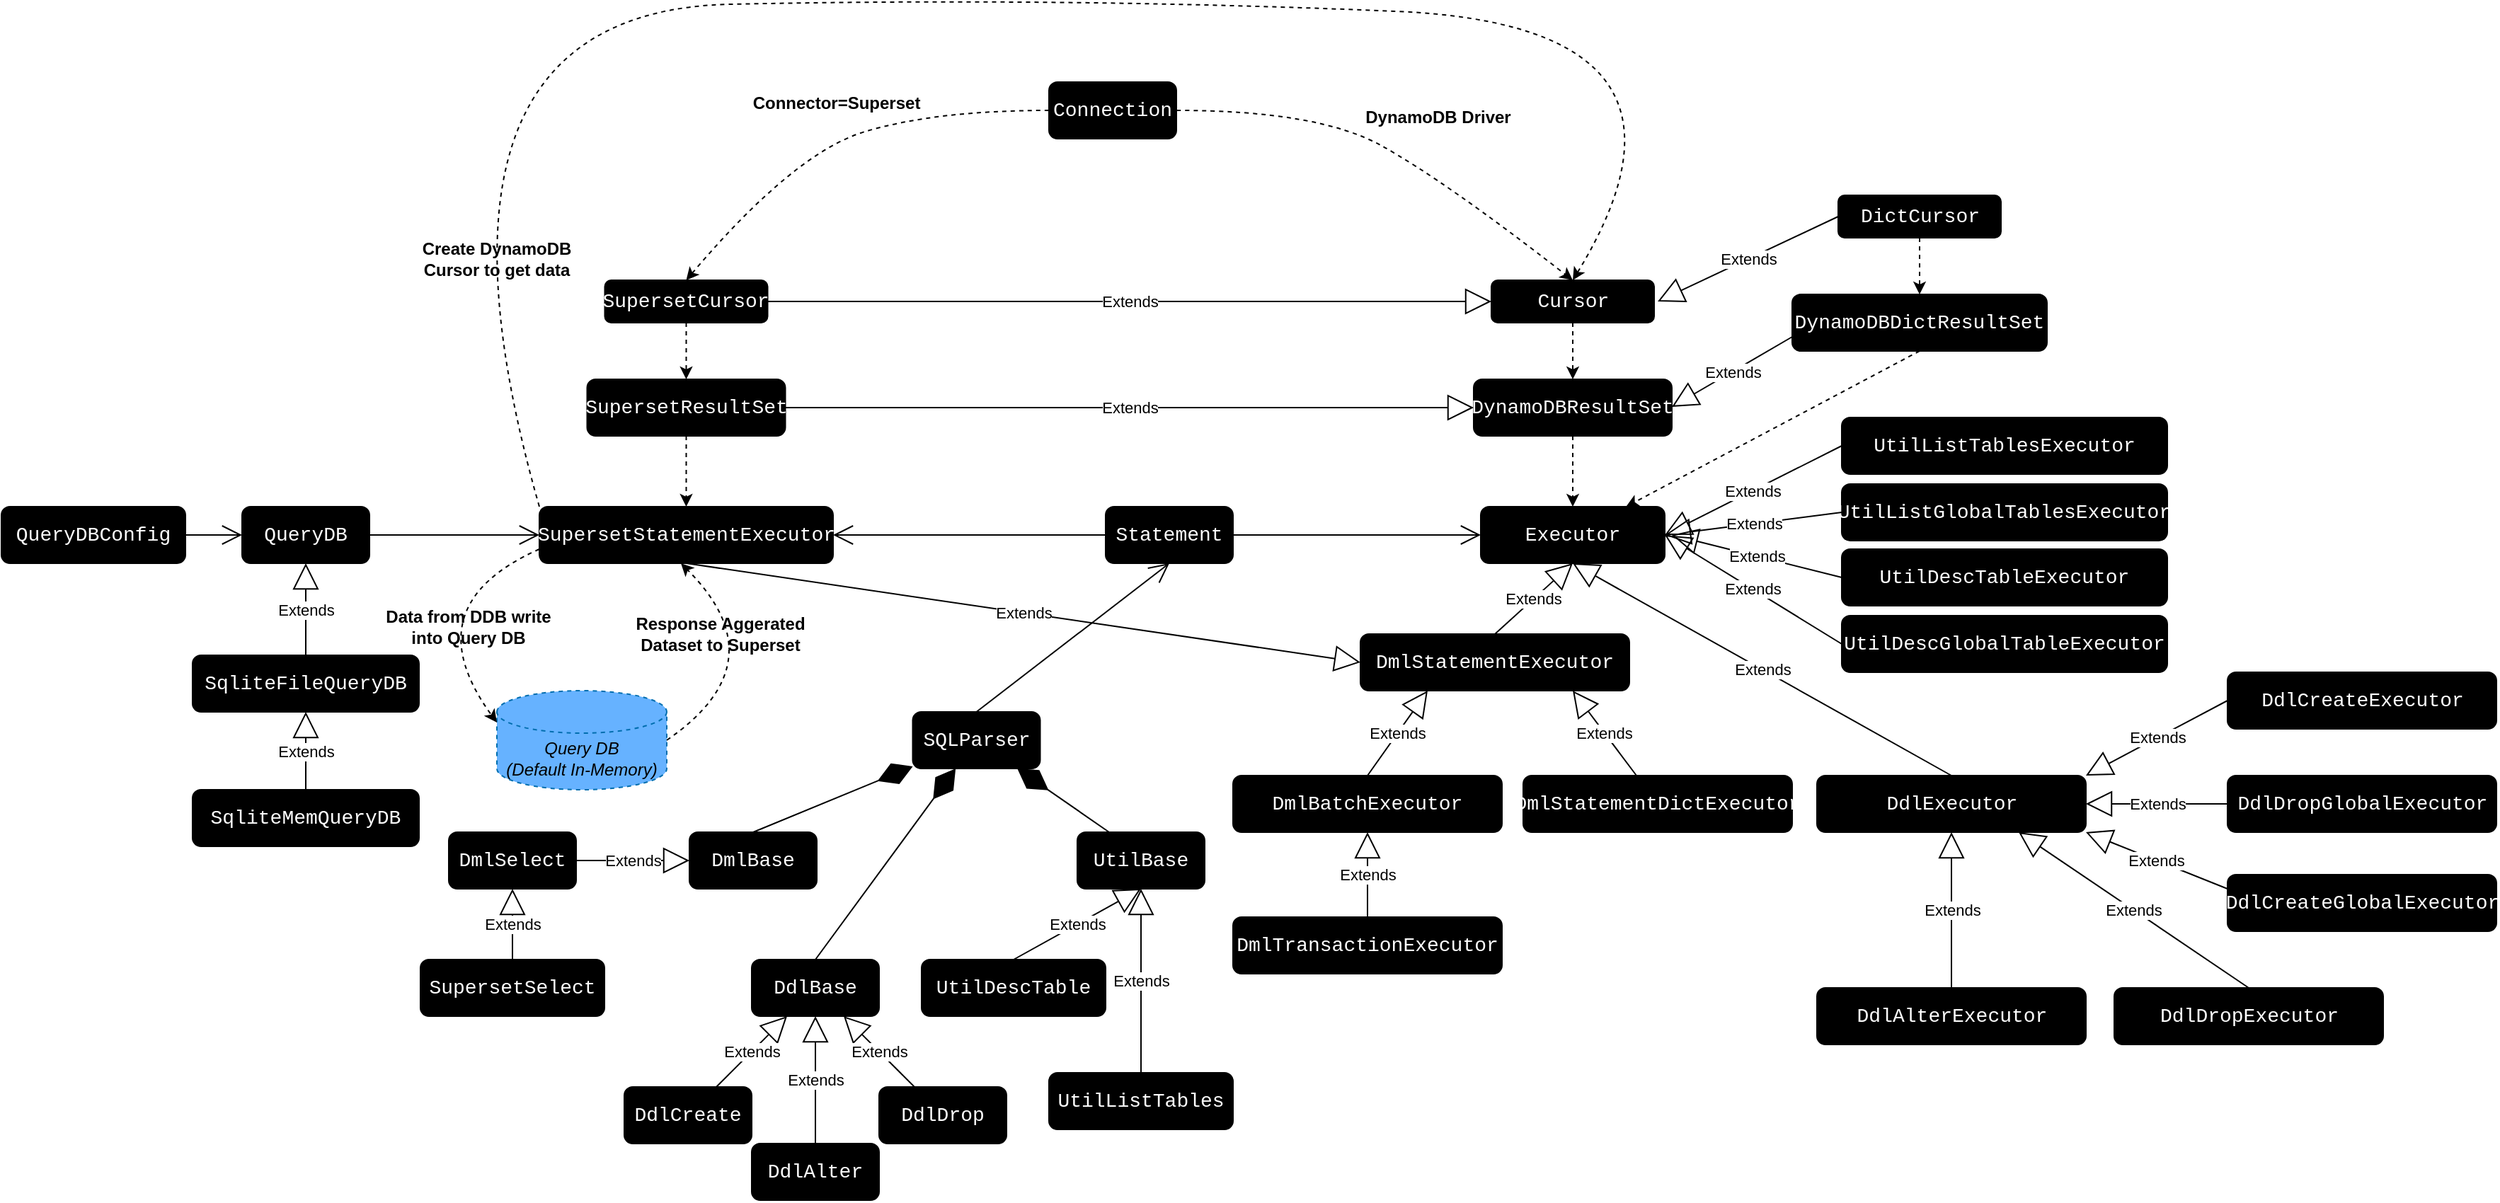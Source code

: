 <mxfile version="24.2.0" type="github">
  <diagram id="Y6C-DZbgu6sACpTOpm93" name="Page-1">
    <mxGraphModel dx="1678" dy="893" grid="1" gridSize="10" guides="1" tooltips="1" connect="1" arrows="1" fold="1" page="1" pageScale="1" pageWidth="850" pageHeight="1100" math="0" shadow="0">
      <root>
        <mxCell id="0" />
        <mxCell id="1" parent="0" />
        <mxCell id="nqjFrgvMu1BZjGVMFxI2-6" value="&lt;div style=&quot;font-family: Consolas, &amp;quot;Courier New&amp;quot;, monospace; font-size: 14px; line-height: 19px;&quot;&gt;&lt;span style=&quot;&quot;&gt;Connection&lt;/span&gt;&lt;/div&gt;" style="rounded=1;whiteSpace=wrap;html=1;fillColor=#000000;fontColor=#ffffff;labelBackgroundColor=none;labelBorderColor=none;textShadow=0;" parent="1" vertex="1">
          <mxGeometry x="750" y="160" width="90" height="40" as="geometry" />
        </mxCell>
        <mxCell id="nqjFrgvMu1BZjGVMFxI2-7" value="&lt;div style=&quot;font-family: Consolas, &amp;quot;Courier New&amp;quot;, monospace; font-size: 14px; line-height: 19px;&quot;&gt;&lt;span style=&quot;&quot;&gt;SupersetCursor&lt;/span&gt;&lt;/div&gt;" style="rounded=1;whiteSpace=wrap;html=1;fillColor=#000000;fontColor=#ffffff;labelBackgroundColor=none;" parent="1" vertex="1">
          <mxGeometry x="436.25" y="300" width="115" height="30" as="geometry" />
        </mxCell>
        <mxCell id="nqjFrgvMu1BZjGVMFxI2-8" value="&lt;div style=&quot;font-family: Consolas, &amp;quot;Courier New&amp;quot;, monospace; font-size: 14px; line-height: 19px;&quot;&gt;&lt;span style=&quot;&quot;&gt;SupersetResultSet&lt;/span&gt;&lt;/div&gt;" style="rounded=1;whiteSpace=wrap;html=1;fillColor=#000000;fontColor=#FFFFFF;labelBackgroundColor=none;" parent="1" vertex="1">
          <mxGeometry x="423.75" y="370" width="140" height="40" as="geometry" />
        </mxCell>
        <mxCell id="nqjFrgvMu1BZjGVMFxI2-11" value="&lt;div style=&quot;font-family: Consolas, &amp;quot;Courier New&amp;quot;, monospace; font-size: 14px; line-height: 19px;&quot;&gt;&lt;div style=&quot;line-height: 19px;&quot;&gt;&lt;span style=&quot;&quot;&gt;SupersetStatementExecutor&lt;/span&gt;&lt;/div&gt;&lt;/div&gt;" style="rounded=1;whiteSpace=wrap;html=1;fillColor=#000000;fontColor=#FFFFFF;labelBackgroundColor=none;" parent="1" vertex="1">
          <mxGeometry x="390" y="460" width="207.5" height="40" as="geometry" />
        </mxCell>
        <mxCell id="nqjFrgvMu1BZjGVMFxI2-12" value="&lt;div style=&quot;font-family: Consolas, &amp;quot;Courier New&amp;quot;, monospace; font-size: 14px; line-height: 19px;&quot;&gt;&lt;div style=&quot;line-height: 19px;&quot;&gt;&lt;span style=&quot;&quot;&gt;Cursor&lt;/span&gt;&lt;/div&gt;&lt;/div&gt;" style="rounded=1;whiteSpace=wrap;html=1;fillColor=#000000;fontColor=#ffffff;labelBackgroundColor=none;" parent="1" vertex="1">
          <mxGeometry x="1062.5" y="300" width="115" height="30" as="geometry" />
        </mxCell>
        <mxCell id="nqjFrgvMu1BZjGVMFxI2-13" value="&lt;div style=&quot;font-family: Consolas, &amp;quot;Courier New&amp;quot;, monospace; font-size: 14px; line-height: 19px;&quot;&gt;&lt;div style=&quot;line-height: 19px;&quot;&gt;&lt;span style=&quot;&quot;&gt;DynamoDBResultSet&lt;/span&gt;&lt;/div&gt;&lt;/div&gt;" style="rounded=1;whiteSpace=wrap;html=1;fillColor=#000000;fontColor=#FFFFFF;labelBackgroundColor=none;" parent="1" vertex="1">
          <mxGeometry x="1050" y="370" width="140" height="40" as="geometry" />
        </mxCell>
        <mxCell id="nqjFrgvMu1BZjGVMFxI2-14" value="&lt;div style=&quot;font-family: Consolas, &amp;quot;Courier New&amp;quot;, monospace; font-size: 14px; line-height: 19px;&quot;&gt;&lt;div style=&quot;line-height: 19px;&quot;&gt;&lt;span style=&quot;&quot;&gt;Executor&lt;/span&gt;&lt;/div&gt;&lt;/div&gt;" style="rounded=1;whiteSpace=wrap;html=1;fillColor=#000000;fontColor=#FFFFFF;labelBackgroundColor=none;" parent="1" vertex="1">
          <mxGeometry x="1055" y="460" width="130" height="40" as="geometry" />
        </mxCell>
        <mxCell id="nqjFrgvMu1BZjGVMFxI2-16" value="&lt;div style=&quot;font-family: Consolas, &amp;quot;Courier New&amp;quot;, monospace; font-size: 14px; line-height: 19px;&quot;&gt;&lt;div style=&quot;line-height: 19px;&quot;&gt;&lt;div style=&quot;line-height: 19px;&quot;&gt;&lt;span style=&quot;&quot;&gt;DmlStatementExecutor&lt;/span&gt;&lt;/div&gt;&lt;/div&gt;&lt;/div&gt;" style="rounded=1;whiteSpace=wrap;html=1;fillColor=#000000;fontColor=#FFFFFF;labelBackgroundColor=none;" parent="1" vertex="1">
          <mxGeometry x="970" y="550" width="190" height="40" as="geometry" />
        </mxCell>
        <mxCell id="nqjFrgvMu1BZjGVMFxI2-17" value="&lt;div style=&quot;font-family: Consolas, &amp;quot;Courier New&amp;quot;, monospace; font-size: 14px; line-height: 19px;&quot;&gt;&lt;div style=&quot;line-height: 19px;&quot;&gt;&lt;div style=&quot;line-height: 19px;&quot;&gt;&lt;div style=&quot;line-height: 19px;&quot;&gt;&lt;span style=&quot;&quot;&gt;DmlTransactionExecutor&lt;/span&gt;&lt;/div&gt;&lt;/div&gt;&lt;/div&gt;&lt;/div&gt;" style="rounded=1;whiteSpace=wrap;html=1;fillColor=#000000;fontColor=#FFFFFF;labelBackgroundColor=none;" parent="1" vertex="1">
          <mxGeometry x="880" y="750" width="190" height="40" as="geometry" />
        </mxCell>
        <mxCell id="nqjFrgvMu1BZjGVMFxI2-18" value="&lt;div style=&quot;font-family: Consolas, &amp;quot;Courier New&amp;quot;, monospace; font-size: 14px; line-height: 19px;&quot;&gt;&lt;div style=&quot;line-height: 19px;&quot;&gt;&lt;div style=&quot;line-height: 19px;&quot;&gt;&lt;div style=&quot;line-height: 19px;&quot;&gt;&lt;div style=&quot;line-height: 19px;&quot;&gt;&lt;span style=&quot;&quot;&gt;DmlBatchExecutor&lt;/span&gt;&lt;/div&gt;&lt;/div&gt;&lt;/div&gt;&lt;/div&gt;&lt;/div&gt;" style="rounded=1;whiteSpace=wrap;html=1;fillColor=#000000;fontColor=#FFFFFF;labelBackgroundColor=none;" parent="1" vertex="1">
          <mxGeometry x="880" y="650" width="190" height="40" as="geometry" />
        </mxCell>
        <mxCell id="nqjFrgvMu1BZjGVMFxI2-19" value="&lt;div style=&quot;font-family: Consolas, &amp;quot;Courier New&amp;quot;, monospace; font-size: 14px; line-height: 19px;&quot;&gt;&lt;div style=&quot;line-height: 19px;&quot;&gt;&lt;div style=&quot;line-height: 19px;&quot;&gt;&lt;div style=&quot;line-height: 19px;&quot;&gt;&lt;div style=&quot;line-height: 19px;&quot;&gt;&lt;span style=&quot;&quot;&gt;DdlExecutor&lt;/span&gt;&lt;/div&gt;&lt;/div&gt;&lt;/div&gt;&lt;/div&gt;&lt;/div&gt;" style="rounded=1;whiteSpace=wrap;html=1;fillColor=#000000;fontColor=#FFFFFF;labelBackgroundColor=none;" parent="1" vertex="1">
          <mxGeometry x="1292.5" y="650" width="190" height="40" as="geometry" />
        </mxCell>
        <mxCell id="nqjFrgvMu1BZjGVMFxI2-21" value="&lt;div style=&quot;line-height: 19px;&quot;&gt;&lt;div style=&quot;line-height: 19px;&quot;&gt;&lt;div style=&quot;line-height: 19px;&quot;&gt;&lt;div style=&quot;line-height: 19px;&quot;&gt;&lt;div style=&quot;line-height: 19px;&quot;&gt;&lt;div style=&quot;line-height: 19px;&quot;&gt;&lt;font face=&quot;Consolas, Courier New, monospace&quot;&gt;&lt;span style=&quot;font-size: 14px;&quot;&gt;UtilListTablesExecutor&lt;/span&gt;&lt;/font&gt;&lt;br&gt;&lt;/div&gt;&lt;/div&gt;&lt;/div&gt;&lt;/div&gt;&lt;/div&gt;&lt;/div&gt;" style="rounded=1;whiteSpace=wrap;html=1;fillColor=#000000;fontColor=#FFFFFF;labelBackgroundColor=none;" parent="1" vertex="1">
          <mxGeometry x="1310" y="397" width="230" height="40" as="geometry" />
        </mxCell>
        <mxCell id="nqjFrgvMu1BZjGVMFxI2-22" value="" style="curved=1;endArrow=classic;html=1;rounded=0;exitX=0;exitY=0.5;exitDx=0;exitDy=0;entryX=0.5;entryY=0;entryDx=0;entryDy=0;dashed=1;" parent="1" source="nqjFrgvMu1BZjGVMFxI2-6" target="nqjFrgvMu1BZjGVMFxI2-7" edge="1">
          <mxGeometry width="50" height="50" relative="1" as="geometry">
            <mxPoint x="700" y="390" as="sourcePoint" />
            <mxPoint x="750" y="340" as="targetPoint" />
            <Array as="points">
              <mxPoint x="670" y="180" />
              <mxPoint x="570" y="210" />
            </Array>
          </mxGeometry>
        </mxCell>
        <mxCell id="nqjFrgvMu1BZjGVMFxI2-24" value="" style="endArrow=classic;html=1;rounded=0;exitX=0.5;exitY=1;exitDx=0;exitDy=0;dashed=1;" parent="1" source="nqjFrgvMu1BZjGVMFxI2-7" target="nqjFrgvMu1BZjGVMFxI2-8" edge="1">
          <mxGeometry width="50" height="50" relative="1" as="geometry">
            <mxPoint x="646.25" y="480" as="sourcePoint" />
            <mxPoint x="696.25" y="430" as="targetPoint" />
          </mxGeometry>
        </mxCell>
        <mxCell id="nqjFrgvMu1BZjGVMFxI2-25" value="" style="endArrow=classic;html=1;rounded=0;entryX=0.5;entryY=0;entryDx=0;entryDy=0;exitX=0.5;exitY=1;exitDx=0;exitDy=0;dashed=1;" parent="1" source="nqjFrgvMu1BZjGVMFxI2-8" target="nqjFrgvMu1BZjGVMFxI2-11" edge="1">
          <mxGeometry width="50" height="50" relative="1" as="geometry">
            <mxPoint x="606.25" y="450" as="sourcePoint" />
            <mxPoint x="656.25" y="400" as="targetPoint" />
          </mxGeometry>
        </mxCell>
        <mxCell id="nqjFrgvMu1BZjGVMFxI2-26" value="" style="curved=1;endArrow=classic;html=1;rounded=0;exitX=1;exitY=0.5;exitDx=0;exitDy=0;entryX=0.5;entryY=0;entryDx=0;entryDy=0;dashed=1;" parent="1" source="nqjFrgvMu1BZjGVMFxI2-6" target="nqjFrgvMu1BZjGVMFxI2-12" edge="1">
          <mxGeometry width="50" height="50" relative="1" as="geometry">
            <mxPoint x="690" y="150" as="sourcePoint" />
            <mxPoint x="557.5" y="220" as="targetPoint" />
            <Array as="points">
              <mxPoint x="940" y="180" />
              <mxPoint x="1030" y="230" />
            </Array>
          </mxGeometry>
        </mxCell>
        <mxCell id="nqjFrgvMu1BZjGVMFxI2-27" value="" style="endArrow=classic;html=1;rounded=0;exitX=0.5;exitY=1;exitDx=0;exitDy=0;dashed=1;" parent="1" source="nqjFrgvMu1BZjGVMFxI2-12" target="nqjFrgvMu1BZjGVMFxI2-13" edge="1">
          <mxGeometry width="50" height="50" relative="1" as="geometry">
            <mxPoint x="1125" y="320" as="sourcePoint" />
            <mxPoint x="732.5" y="380" as="targetPoint" />
          </mxGeometry>
        </mxCell>
        <mxCell id="nqjFrgvMu1BZjGVMFxI2-29" value="" style="endArrow=classic;html=1;rounded=0;entryX=0.5;entryY=0;entryDx=0;entryDy=0;exitX=0.5;exitY=1;exitDx=0;exitDy=0;dashed=1;" parent="1" source="nqjFrgvMu1BZjGVMFxI2-13" target="nqjFrgvMu1BZjGVMFxI2-14" edge="1">
          <mxGeometry width="50" height="50" relative="1" as="geometry">
            <mxPoint x="875" y="480" as="sourcePoint" />
            <mxPoint x="925" y="430" as="targetPoint" />
          </mxGeometry>
        </mxCell>
        <mxCell id="nqjFrgvMu1BZjGVMFxI2-35" value="Connector=Superset" style="text;html=1;strokeColor=none;fillColor=none;align=center;verticalAlign=middle;whiteSpace=wrap;rounded=0;fontStyle=1" parent="1" vertex="1">
          <mxGeometry x="570" y="160" width="60" height="30" as="geometry" />
        </mxCell>
        <mxCell id="nqjFrgvMu1BZjGVMFxI2-36" value="DynamoDB Driver" style="text;html=1;strokeColor=none;fillColor=none;align=center;verticalAlign=middle;whiteSpace=wrap;rounded=0;fontStyle=1" parent="1" vertex="1">
          <mxGeometry x="970" y="170" width="110" height="30" as="geometry" />
        </mxCell>
        <mxCell id="nqjFrgvMu1BZjGVMFxI2-49" value="Extends" style="endArrow=block;endSize=16;endFill=0;html=1;rounded=0;exitX=1;exitY=0.5;exitDx=0;exitDy=0;entryX=0;entryY=0.5;entryDx=0;entryDy=0;" parent="1" source="nqjFrgvMu1BZjGVMFxI2-7" target="nqjFrgvMu1BZjGVMFxI2-12" edge="1">
          <mxGeometry width="160" relative="1" as="geometry">
            <mxPoint x="430" y="520" as="sourcePoint" />
            <mxPoint x="970" y="350" as="targetPoint" />
          </mxGeometry>
        </mxCell>
        <mxCell id="nqjFrgvMu1BZjGVMFxI2-50" value="Extends" style="endArrow=block;endSize=16;endFill=0;html=1;rounded=0;exitX=1;exitY=0.5;exitDx=0;exitDy=0;entryX=0;entryY=0.5;entryDx=0;entryDy=0;" parent="1" source="nqjFrgvMu1BZjGVMFxI2-8" target="nqjFrgvMu1BZjGVMFxI2-13" edge="1">
          <mxGeometry width="160" relative="1" as="geometry">
            <mxPoint x="850" y="310" as="sourcePoint" />
            <mxPoint x="950" y="360" as="targetPoint" />
          </mxGeometry>
        </mxCell>
        <mxCell id="nqjFrgvMu1BZjGVMFxI2-51" value="Extends" style="endArrow=block;endSize=16;endFill=0;html=1;rounded=0;exitX=0.5;exitY=1;exitDx=0;exitDy=0;entryX=0;entryY=0.5;entryDx=0;entryDy=0;" parent="1" source="nqjFrgvMu1BZjGVMFxI2-11" target="nqjFrgvMu1BZjGVMFxI2-16" edge="1">
          <mxGeometry width="160" relative="1" as="geometry">
            <mxPoint x="657.5" y="479.41" as="sourcePoint" />
            <mxPoint x="660" y="610" as="targetPoint" />
          </mxGeometry>
        </mxCell>
        <mxCell id="nqjFrgvMu1BZjGVMFxI2-52" value="&lt;div style=&quot;font-family: Consolas, &amp;quot;Courier New&amp;quot;, monospace; font-size: 14px; line-height: 19px;&quot;&gt;&lt;span style=&quot;&quot;&gt;Statement&lt;/span&gt;&lt;/div&gt;" style="rounded=1;whiteSpace=wrap;html=1;fillColor=#000000;fontColor=#FFFFFF;labelBackgroundColor=none;" parent="1" vertex="1">
          <mxGeometry x="790" y="460" width="90" height="40" as="geometry" />
        </mxCell>
        <mxCell id="nqjFrgvMu1BZjGVMFxI2-53" value="" style="endArrow=open;endFill=1;endSize=12;html=1;rounded=0;entryX=0;entryY=0.5;entryDx=0;entryDy=0;" parent="1" source="nqjFrgvMu1BZjGVMFxI2-52" target="nqjFrgvMu1BZjGVMFxI2-14" edge="1">
          <mxGeometry width="160" relative="1" as="geometry">
            <mxPoint x="975" y="479.41" as="sourcePoint" />
            <mxPoint x="1135" y="479.41" as="targetPoint" />
          </mxGeometry>
        </mxCell>
        <mxCell id="nqjFrgvMu1BZjGVMFxI2-54" value="" style="endArrow=open;endFill=1;endSize=12;html=1;rounded=0;entryX=1;entryY=0.5;entryDx=0;entryDy=0;exitX=0;exitY=0.5;exitDx=0;exitDy=0;" parent="1" source="nqjFrgvMu1BZjGVMFxI2-52" target="nqjFrgvMu1BZjGVMFxI2-11" edge="1">
          <mxGeometry width="160" relative="1" as="geometry">
            <mxPoint x="985" y="490" as="sourcePoint" />
            <mxPoint x="1065" y="490" as="targetPoint" />
          </mxGeometry>
        </mxCell>
        <mxCell id="nqjFrgvMu1BZjGVMFxI2-55" value="&lt;div style=&quot;font-family: Consolas, &amp;quot;Courier New&amp;quot;, monospace; font-size: 14px; line-height: 19px;&quot;&gt;&lt;span style=&quot;&quot;&gt;SQLParser&lt;/span&gt;&lt;/div&gt;" style="rounded=1;whiteSpace=wrap;html=1;fillColor=#000000;fontColor=#FFFFFF;labelBackgroundColor=none;" parent="1" vertex="1">
          <mxGeometry x="653.75" y="605" width="90" height="40" as="geometry" />
        </mxCell>
        <mxCell id="nqjFrgvMu1BZjGVMFxI2-58" value="Extends" style="endArrow=block;endSize=16;endFill=0;html=1;rounded=0;exitX=0.5;exitY=0;exitDx=0;exitDy=0;" parent="1" source="nqjFrgvMu1BZjGVMFxI2-16" edge="1">
          <mxGeometry width="160" relative="1" as="geometry">
            <mxPoint x="573.75" y="400" as="sourcePoint" />
            <mxPoint x="1120" y="500" as="targetPoint" />
          </mxGeometry>
        </mxCell>
        <mxCell id="nqjFrgvMu1BZjGVMFxI2-59" value="Extends" style="endArrow=block;endSize=16;endFill=0;html=1;rounded=0;exitX=0.5;exitY=0;exitDx=0;exitDy=0;entryX=0.25;entryY=1;entryDx=0;entryDy=0;" parent="1" source="nqjFrgvMu1BZjGVMFxI2-18" target="nqjFrgvMu1BZjGVMFxI2-16" edge="1">
          <mxGeometry width="160" relative="1" as="geometry">
            <mxPoint x="965" y="560" as="sourcePoint" />
            <mxPoint x="1097.5" y="510" as="targetPoint" />
          </mxGeometry>
        </mxCell>
        <mxCell id="nqjFrgvMu1BZjGVMFxI2-60" value="Extends" style="endArrow=block;endSize=16;endFill=0;html=1;rounded=0;exitX=0.5;exitY=0;exitDx=0;exitDy=0;entryX=0.5;entryY=1;entryDx=0;entryDy=0;" parent="1" source="nqjFrgvMu1BZjGVMFxI2-17" target="nqjFrgvMu1BZjGVMFxI2-18" edge="1">
          <mxGeometry width="160" relative="1" as="geometry">
            <mxPoint x="875" y="690.0" as="sourcePoint" />
            <mxPoint x="965" y="600" as="targetPoint" />
          </mxGeometry>
        </mxCell>
        <mxCell id="nqjFrgvMu1BZjGVMFxI2-61" value="&lt;div style=&quot;font-family: Consolas, &amp;quot;Courier New&amp;quot;, monospace; font-size: 14px; line-height: 19px;&quot;&gt;&lt;div style=&quot;line-height: 19px;&quot;&gt;&lt;div style=&quot;line-height: 19px;&quot;&gt;&lt;div style=&quot;line-height: 19px;&quot;&gt;&lt;div style=&quot;line-height: 19px;&quot;&gt;&lt;span style=&quot;&quot;&gt;DdlCreateExecutor&lt;/span&gt;&lt;/div&gt;&lt;/div&gt;&lt;/div&gt;&lt;/div&gt;&lt;/div&gt;" style="rounded=1;whiteSpace=wrap;html=1;fillColor=#000000;fontColor=#FFFFFF;labelBackgroundColor=none;" parent="1" vertex="1">
          <mxGeometry x="1582.5" y="577" width="190" height="40" as="geometry" />
        </mxCell>
        <mxCell id="nqjFrgvMu1BZjGVMFxI2-62" value="Extends" style="endArrow=block;endSize=16;endFill=0;html=1;rounded=0;exitX=0.5;exitY=0;exitDx=0;exitDy=0;entryX=0.5;entryY=1;entryDx=0;entryDy=0;" parent="1" source="nqjFrgvMu1BZjGVMFxI2-19" target="nqjFrgvMu1BZjGVMFxI2-14" edge="1">
          <mxGeometry width="160" relative="1" as="geometry">
            <mxPoint x="965" y="660" as="sourcePoint" />
            <mxPoint x="965" y="600" as="targetPoint" />
          </mxGeometry>
        </mxCell>
        <mxCell id="nqjFrgvMu1BZjGVMFxI2-63" value="Extends" style="endArrow=block;endSize=16;endFill=0;html=1;rounded=0;exitX=0;exitY=0.5;exitDx=0;exitDy=0;entryX=1;entryY=0;entryDx=0;entryDy=0;" parent="1" source="nqjFrgvMu1BZjGVMFxI2-61" target="nqjFrgvMu1BZjGVMFxI2-19" edge="1">
          <mxGeometry width="160" relative="1" as="geometry">
            <mxPoint x="965" y="660" as="sourcePoint" />
            <mxPoint x="1490" y="570" as="targetPoint" />
          </mxGeometry>
        </mxCell>
        <mxCell id="nqjFrgvMu1BZjGVMFxI2-64" value="Extends" style="endArrow=block;endSize=16;endFill=0;html=1;rounded=0;exitX=0;exitY=0.5;exitDx=0;exitDy=0;entryX=1;entryY=0.5;entryDx=0;entryDy=0;" parent="1" source="nqjFrgvMu1BZjGVMFxI2-21" target="nqjFrgvMu1BZjGVMFxI2-14" edge="1">
          <mxGeometry width="160" relative="1" as="geometry">
            <mxPoint x="1185" y="560" as="sourcePoint" />
            <mxPoint x="1130" y="510" as="targetPoint" />
          </mxGeometry>
        </mxCell>
        <mxCell id="nqjFrgvMu1BZjGVMFxI2-65" value="" style="curved=1;endArrow=classic;html=1;rounded=0;dashed=1;entryX=0.5;entryY=0;entryDx=0;entryDy=0;exitX=0;exitY=0;exitDx=0;exitDy=0;" parent="1" source="nqjFrgvMu1BZjGVMFxI2-11" target="nqjFrgvMu1BZjGVMFxI2-12" edge="1">
          <mxGeometry width="50" height="50" relative="1" as="geometry">
            <mxPoint x="500" y="500" as="sourcePoint" />
            <mxPoint x="960" y="400" as="targetPoint" />
            <Array as="points">
              <mxPoint x="290" y="110" />
              <mxPoint x="760" y="100" />
              <mxPoint x="1230" y="120" />
            </Array>
          </mxGeometry>
        </mxCell>
        <mxCell id="nqjFrgvMu1BZjGVMFxI2-66" value="Create DynamoDB Cursor to get data" style="text;html=1;strokeColor=none;fillColor=none;align=center;verticalAlign=middle;whiteSpace=wrap;rounded=0;fontStyle=1" parent="1" vertex="1">
          <mxGeometry x="300" y="270" width="120" height="30" as="geometry" />
        </mxCell>
        <mxCell id="nqjFrgvMu1BZjGVMFxI2-67" value="Query DB&lt;br&gt;(Default In-Memory)" style="shape=cylinder3;whiteSpace=wrap;html=1;boundedLbl=1;backgroundOutline=1;size=15;fillColor=#66B2FF;fontColor=#000000;strokeColor=#006EAF;labelBackgroundColor=none;fontStyle=2;dashed=1;" parent="1" vertex="1">
          <mxGeometry x="360" y="590" width="120" height="70" as="geometry" />
        </mxCell>
        <mxCell id="nqjFrgvMu1BZjGVMFxI2-68" value="" style="curved=1;endArrow=classic;html=1;rounded=0;dashed=1;fontColor=#FFF2CC;entryX=0;entryY=0;entryDx=0;entryDy=22.5;entryPerimeter=0;exitX=0;exitY=0.75;exitDx=0;exitDy=0;" parent="1" source="nqjFrgvMu1BZjGVMFxI2-11" target="nqjFrgvMu1BZjGVMFxI2-67" edge="1">
          <mxGeometry width="50" height="50" relative="1" as="geometry">
            <mxPoint x="310" y="520" as="sourcePoint" />
            <mxPoint x="360" y="470" as="targetPoint" />
            <Array as="points">
              <mxPoint x="300" y="530" />
            </Array>
          </mxGeometry>
        </mxCell>
        <mxCell id="nqjFrgvMu1BZjGVMFxI2-70" value="" style="curved=1;endArrow=classic;html=1;rounded=0;dashed=1;fontColor=#FFF2CC;exitX=1;exitY=0.5;exitDx=0;exitDy=0;exitPerimeter=0;" parent="1" source="nqjFrgvMu1BZjGVMFxI2-67" edge="1">
          <mxGeometry width="50" height="50" relative="1" as="geometry">
            <mxPoint x="400" y="480" as="sourcePoint" />
            <mxPoint x="490" y="500" as="targetPoint" />
            <Array as="points">
              <mxPoint x="560" y="570" />
            </Array>
          </mxGeometry>
        </mxCell>
        <mxCell id="nqjFrgvMu1BZjGVMFxI2-74" value="&lt;div style=&quot;font-family: Consolas, &amp;quot;Courier New&amp;quot;, monospace; font-size: 14px; line-height: 19px;&quot;&gt;&lt;span style=&quot;&quot;&gt;DmlBase&lt;/span&gt;&lt;/div&gt;" style="rounded=1;whiteSpace=wrap;html=1;fillColor=#000000;fontColor=#FFFFFF;labelBackgroundColor=none;" parent="1" vertex="1">
          <mxGeometry x="496" y="690" width="90" height="40" as="geometry" />
        </mxCell>
        <mxCell id="nqjFrgvMu1BZjGVMFxI2-75" value="&lt;div style=&quot;font-family: Consolas, &amp;quot;Courier New&amp;quot;, monospace; font-size: 14px; line-height: 19px;&quot;&gt;&lt;div style=&quot;line-height: 19px;&quot;&gt;&lt;span style=&quot;&quot;&gt;DmlSelect&lt;/span&gt;&lt;/div&gt;&lt;/div&gt;" style="rounded=1;whiteSpace=wrap;html=1;fillColor=#000000;fontColor=#FFFFFF;labelBackgroundColor=none;" parent="1" vertex="1">
          <mxGeometry x="326" y="690" width="90" height="40" as="geometry" />
        </mxCell>
        <mxCell id="nqjFrgvMu1BZjGVMFxI2-76" value="&lt;div style=&quot;font-family: Consolas, &amp;quot;Courier New&amp;quot;, monospace; font-size: 14px; line-height: 19px;&quot;&gt;&lt;span style=&quot;&quot;&gt;DdlBase&lt;/span&gt;&lt;/div&gt;" style="rounded=1;whiteSpace=wrap;html=1;fillColor=#000000;fontColor=#FFFFFF;labelBackgroundColor=none;" parent="1" vertex="1">
          <mxGeometry x="540" y="780" width="90" height="40" as="geometry" />
        </mxCell>
        <mxCell id="nqjFrgvMu1BZjGVMFxI2-77" value="&lt;div style=&quot;font-family: Consolas, &amp;quot;Courier New&amp;quot;, monospace; font-size: 14px; line-height: 19px;&quot;&gt;&lt;div style=&quot;line-height: 19px;&quot;&gt;&lt;span style=&quot;&quot;&gt;DdlCreate&lt;/span&gt;&lt;/div&gt;&lt;/div&gt;" style="rounded=1;whiteSpace=wrap;html=1;fillColor=#000000;fontColor=#FFFFFF;labelBackgroundColor=none;" parent="1" vertex="1">
          <mxGeometry x="450" y="870" width="90" height="40" as="geometry" />
        </mxCell>
        <mxCell id="nqjFrgvMu1BZjGVMFxI2-78" value="&lt;div style=&quot;font-family: Consolas, &amp;quot;Courier New&amp;quot;, monospace; font-size: 14px; line-height: 19px;&quot;&gt;&lt;div style=&quot;line-height: 19px;&quot;&gt;&lt;span style=&quot;&quot;&gt;DdlAlter&lt;/span&gt;&lt;br&gt;&lt;/div&gt;&lt;/div&gt;" style="rounded=1;whiteSpace=wrap;html=1;fillColor=#000000;fontColor=#FFFFFF;labelBackgroundColor=none;" parent="1" vertex="1">
          <mxGeometry x="540" y="910" width="90" height="40" as="geometry" />
        </mxCell>
        <mxCell id="nqjFrgvMu1BZjGVMFxI2-79" value="&lt;div style=&quot;font-family: Consolas, &amp;quot;Courier New&amp;quot;, monospace; font-size: 14px; line-height: 19px;&quot;&gt;&lt;div style=&quot;line-height: 19px;&quot;&gt;&lt;span style=&quot;&quot;&gt;DdlDrop&lt;/span&gt;&lt;br&gt;&lt;/div&gt;&lt;/div&gt;" style="rounded=1;whiteSpace=wrap;html=1;fillColor=#000000;fontColor=#FFFFFF;labelBackgroundColor=none;" parent="1" vertex="1">
          <mxGeometry x="630" y="870" width="90" height="40" as="geometry" />
        </mxCell>
        <mxCell id="nqjFrgvMu1BZjGVMFxI2-80" value="&lt;div style=&quot;line-height: 19px;&quot;&gt;&lt;div style=&quot;line-height: 19px;&quot;&gt;&lt;font face=&quot;Consolas, Courier New, monospace&quot;&gt;&lt;span style=&quot;font-size: 14px;&quot;&gt;UtilBase&lt;/span&gt;&lt;/font&gt;&lt;br&gt;&lt;/div&gt;&lt;/div&gt;" style="rounded=1;whiteSpace=wrap;html=1;fillColor=#000000;fontColor=#FFFFFF;labelBackgroundColor=none;" parent="1" vertex="1">
          <mxGeometry x="770" y="690" width="90" height="40" as="geometry" />
        </mxCell>
        <mxCell id="nqjFrgvMu1BZjGVMFxI2-81" value="Extends" style="endArrow=block;endSize=16;endFill=0;html=1;rounded=0;exitX=1;exitY=0.5;exitDx=0;exitDy=0;entryX=0;entryY=0.5;entryDx=0;entryDy=0;" parent="1" source="nqjFrgvMu1BZjGVMFxI2-75" target="nqjFrgvMu1BZjGVMFxI2-74" edge="1">
          <mxGeometry width="160" relative="1" as="geometry">
            <mxPoint x="1005" y="640.0" as="sourcePoint" />
            <mxPoint x="1005" y="580.0" as="targetPoint" />
          </mxGeometry>
        </mxCell>
        <mxCell id="nqjFrgvMu1BZjGVMFxI2-82" value="Extends" style="endArrow=block;endSize=16;endFill=0;html=1;rounded=0;" parent="1" source="nqjFrgvMu1BZjGVMFxI2-77" target="nqjFrgvMu1BZjGVMFxI2-76" edge="1">
          <mxGeometry width="160" relative="1" as="geometry">
            <mxPoint x="495" y="850.0" as="sourcePoint" />
            <mxPoint x="495" y="780.0" as="targetPoint" />
          </mxGeometry>
        </mxCell>
        <mxCell id="nqjFrgvMu1BZjGVMFxI2-83" value="Extends" style="endArrow=block;endSize=16;endFill=0;html=1;rounded=0;exitX=0.5;exitY=0;exitDx=0;exitDy=0;entryX=0.5;entryY=1;entryDx=0;entryDy=0;" parent="1" source="nqjFrgvMu1BZjGVMFxI2-78" edge="1" target="nqjFrgvMu1BZjGVMFxI2-76">
          <mxGeometry width="160" relative="1" as="geometry">
            <mxPoint x="610.714" y="880.0" as="sourcePoint" />
            <mxPoint x="660" y="820" as="targetPoint" />
          </mxGeometry>
        </mxCell>
        <mxCell id="nqjFrgvMu1BZjGVMFxI2-85" value="Extends" style="endArrow=block;endSize=16;endFill=0;html=1;rounded=0;" parent="1" source="nqjFrgvMu1BZjGVMFxI2-79" target="nqjFrgvMu1BZjGVMFxI2-76" edge="1">
          <mxGeometry width="160" relative="1" as="geometry">
            <mxPoint x="668.75" y="930.0" as="sourcePoint" />
            <mxPoint x="670" y="830.0" as="targetPoint" />
          </mxGeometry>
        </mxCell>
        <mxCell id="nqjFrgvMu1BZjGVMFxI2-86" value="" style="endArrow=diamondThin;endFill=1;endSize=24;html=1;rounded=0;exitX=0.5;exitY=0;exitDx=0;exitDy=0;" parent="1" source="nqjFrgvMu1BZjGVMFxI2-74" target="nqjFrgvMu1BZjGVMFxI2-55" edge="1">
          <mxGeometry width="160" relative="1" as="geometry">
            <mxPoint x="563.75" y="680.0" as="sourcePoint" />
            <mxPoint x="673.75" y="550" as="targetPoint" />
          </mxGeometry>
        </mxCell>
        <mxCell id="nqjFrgvMu1BZjGVMFxI2-89" value="" style="endArrow=open;endFill=1;endSize=12;html=1;rounded=0;entryX=0.5;entryY=1;entryDx=0;entryDy=0;exitX=0.5;exitY=0;exitDx=0;exitDy=0;" parent="1" source="nqjFrgvMu1BZjGVMFxI2-55" target="nqjFrgvMu1BZjGVMFxI2-52" edge="1">
          <mxGeometry width="160" relative="1" as="geometry">
            <mxPoint x="890" y="490" as="sourcePoint" />
            <mxPoint x="1065" y="490" as="targetPoint" />
          </mxGeometry>
        </mxCell>
        <mxCell id="nqjFrgvMu1BZjGVMFxI2-90" value="" style="endArrow=diamondThin;endFill=1;endSize=24;html=1;rounded=0;exitX=0.5;exitY=0;exitDx=0;exitDy=0;" parent="1" source="nqjFrgvMu1BZjGVMFxI2-76" target="nqjFrgvMu1BZjGVMFxI2-55" edge="1">
          <mxGeometry width="160" relative="1" as="geometry">
            <mxPoint x="573.75" y="690.0" as="sourcePoint" />
            <mxPoint x="690" y="668.372" as="targetPoint" />
          </mxGeometry>
        </mxCell>
        <mxCell id="nqjFrgvMu1BZjGVMFxI2-91" value="" style="endArrow=diamondThin;endFill=1;endSize=24;html=1;rounded=0;exitX=0.25;exitY=0;exitDx=0;exitDy=0;" parent="1" source="nqjFrgvMu1BZjGVMFxI2-80" target="nqjFrgvMu1BZjGVMFxI2-55" edge="1">
          <mxGeometry width="160" relative="1" as="geometry">
            <mxPoint x="715" y="780.0" as="sourcePoint" />
            <mxPoint x="735" y="680.0" as="targetPoint" />
          </mxGeometry>
        </mxCell>
        <mxCell id="nqjFrgvMu1BZjGVMFxI2-92" value="&lt;div style=&quot;font-family: Consolas, &amp;quot;Courier New&amp;quot;, monospace; font-size: 14px; line-height: 19px;&quot;&gt;&lt;div style=&quot;line-height: 19px;&quot;&gt;&lt;div style=&quot;line-height: 19px;&quot;&gt;&lt;span style=&quot;&quot;&gt;SupersetSelect&lt;/span&gt;&lt;/div&gt;&lt;/div&gt;&lt;/div&gt;" style="rounded=1;whiteSpace=wrap;html=1;fillColor=#000000;fontColor=#FFFFFF;labelBackgroundColor=none;" parent="1" vertex="1">
          <mxGeometry x="306" y="780" width="130" height="40" as="geometry" />
        </mxCell>
        <mxCell id="nqjFrgvMu1BZjGVMFxI2-93" value="Extends" style="endArrow=block;endSize=16;endFill=0;html=1;rounded=0;" parent="1" source="nqjFrgvMu1BZjGVMFxI2-92" target="nqjFrgvMu1BZjGVMFxI2-75" edge="1">
          <mxGeometry width="160" relative="1" as="geometry">
            <mxPoint x="490" y="740.0" as="sourcePoint" />
            <mxPoint x="580" y="740.0" as="targetPoint" />
          </mxGeometry>
        </mxCell>
        <mxCell id="V5xZdCs-p3kbeYM9Ju5f-1" value="&lt;div style=&quot;font-family: Consolas, &amp;quot;Courier New&amp;quot;, monospace; font-size: 14px; line-height: 19px;&quot;&gt;&lt;div style=&quot;line-height: 19px;&quot;&gt;&lt;span style=&quot;&quot;&gt;QueryDB&lt;/span&gt;&lt;/div&gt;&lt;/div&gt;" style="rounded=1;whiteSpace=wrap;html=1;fillColor=#000000;fontColor=#FFFFFF;labelBackgroundColor=none;" parent="1" vertex="1">
          <mxGeometry x="180" y="460" width="90" height="40" as="geometry" />
        </mxCell>
        <mxCell id="V5xZdCs-p3kbeYM9Ju5f-2" value="&lt;div style=&quot;font-family: Consolas, &amp;quot;Courier New&amp;quot;, monospace; font-size: 14px; line-height: 19px;&quot;&gt;&lt;div style=&quot;line-height: 19px;&quot;&gt;&lt;span style=&quot;&quot;&gt;QueryDBConfig&lt;/span&gt;&lt;/div&gt;&lt;/div&gt;" style="rounded=1;whiteSpace=wrap;html=1;fillColor=#000000;fontColor=#FFFFFF;labelBackgroundColor=none;" parent="1" vertex="1">
          <mxGeometry x="10" y="460" width="130" height="40" as="geometry" />
        </mxCell>
        <mxCell id="V5xZdCs-p3kbeYM9Ju5f-3" value="&lt;div style=&quot;line-height: 19px;&quot;&gt;&lt;div style=&quot;line-height: 19px;&quot;&gt;&lt;font face=&quot;Consolas, Courier New, monospace&quot;&gt;&lt;span style=&quot;font-size: 14px;&quot;&gt;SqliteFileQueryDB&lt;/span&gt;&lt;/font&gt;&lt;br&gt;&lt;/div&gt;&lt;/div&gt;" style="rounded=1;whiteSpace=wrap;html=1;fillColor=#000000;fontColor=#FFFFFF;labelBackgroundColor=none;" parent="1" vertex="1">
          <mxGeometry x="145" y="565" width="160" height="40" as="geometry" />
        </mxCell>
        <mxCell id="V5xZdCs-p3kbeYM9Ju5f-4" value="&lt;div style=&quot;line-height: 19px;&quot;&gt;&lt;div style=&quot;line-height: 19px;&quot;&gt;&lt;font face=&quot;Consolas, Courier New, monospace&quot;&gt;&lt;span style=&quot;font-size: 14px;&quot;&gt;SqliteMemQueryDB&lt;/span&gt;&lt;/font&gt;&lt;br&gt;&lt;/div&gt;&lt;/div&gt;" style="rounded=1;whiteSpace=wrap;html=1;fillColor=#000000;fontColor=#FFFFFF;labelBackgroundColor=none;" parent="1" vertex="1">
          <mxGeometry x="145" y="660" width="160" height="40" as="geometry" />
        </mxCell>
        <mxCell id="V5xZdCs-p3kbeYM9Ju5f-5" value="Extends" style="endArrow=block;endSize=16;endFill=0;html=1;rounded=0;exitX=0.5;exitY=0;exitDx=0;exitDy=0;entryX=0.5;entryY=1;entryDx=0;entryDy=0;" parent="1" source="V5xZdCs-p3kbeYM9Ju5f-3" target="V5xZdCs-p3kbeYM9Ju5f-1" edge="1">
          <mxGeometry width="160" relative="1" as="geometry">
            <mxPoint x="130" y="630" as="sourcePoint" />
            <mxPoint x="210" y="630" as="targetPoint" />
          </mxGeometry>
        </mxCell>
        <mxCell id="V5xZdCs-p3kbeYM9Ju5f-6" value="Extends" style="endArrow=block;endSize=16;endFill=0;html=1;rounded=0;exitX=0.5;exitY=0;exitDx=0;exitDy=0;entryX=0.5;entryY=1;entryDx=0;entryDy=0;" parent="1" source="V5xZdCs-p3kbeYM9Ju5f-4" target="V5xZdCs-p3kbeYM9Ju5f-3" edge="1">
          <mxGeometry width="160" relative="1" as="geometry">
            <mxPoint x="140" y="650" as="sourcePoint" />
            <mxPoint x="240" y="570" as="targetPoint" />
          </mxGeometry>
        </mxCell>
        <mxCell id="V5xZdCs-p3kbeYM9Ju5f-7" value="" style="endArrow=open;endFill=1;endSize=12;html=1;rounded=0;entryX=0;entryY=0.5;entryDx=0;entryDy=0;exitX=1;exitY=0.5;exitDx=0;exitDy=0;" parent="1" source="V5xZdCs-p3kbeYM9Ju5f-1" target="nqjFrgvMu1BZjGVMFxI2-11" edge="1">
          <mxGeometry width="160" relative="1" as="geometry">
            <mxPoint x="240" y="520" as="sourcePoint" />
            <mxPoint x="845" y="510" as="targetPoint" />
          </mxGeometry>
        </mxCell>
        <mxCell id="V5xZdCs-p3kbeYM9Ju5f-8" value="" style="endArrow=open;endFill=1;endSize=12;html=1;rounded=0;entryX=0;entryY=0.5;entryDx=0;entryDy=0;exitX=1;exitY=0.5;exitDx=0;exitDy=0;" parent="1" source="V5xZdCs-p3kbeYM9Ju5f-2" target="V5xZdCs-p3kbeYM9Ju5f-1" edge="1">
          <mxGeometry width="160" relative="1" as="geometry">
            <mxPoint x="245" y="530" as="sourcePoint" />
            <mxPoint x="400" y="490" as="targetPoint" />
          </mxGeometry>
        </mxCell>
        <mxCell id="zObcyGWOS3_fX2TqZRa5-1" value="&lt;div style=&quot;font-family: Consolas, &amp;quot;Courier New&amp;quot;, monospace; font-size: 14px; line-height: 19px;&quot;&gt;&lt;div style=&quot;line-height: 19px;&quot;&gt;&lt;div style=&quot;line-height: 19px;&quot;&gt;&lt;div style=&quot;line-height: 19px;&quot;&gt;&lt;div style=&quot;line-height: 19px;&quot;&gt;&lt;div style=&quot;line-height: 19px;&quot;&gt;&lt;font&gt;DmlStatementDictExecutor&lt;/font&gt;&lt;/div&gt;&lt;/div&gt;&lt;/div&gt;&lt;/div&gt;&lt;/div&gt;&lt;/div&gt;" style="rounded=1;whiteSpace=wrap;html=1;fillColor=#000000;fontColor=#FFFFFF;labelBackgroundColor=none;" parent="1" vertex="1">
          <mxGeometry x="1085" y="650" width="190" height="40" as="geometry" />
        </mxCell>
        <mxCell id="zObcyGWOS3_fX2TqZRa5-2" value="Extends" style="endArrow=block;endSize=16;endFill=0;html=1;rounded=0;" parent="1" source="zObcyGWOS3_fX2TqZRa5-1" target="nqjFrgvMu1BZjGVMFxI2-16" edge="1">
          <mxGeometry x="0.013" width="160" relative="1" as="geometry">
            <mxPoint x="965" y="660" as="sourcePoint" />
            <mxPoint x="965" y="600" as="targetPoint" />
            <Array as="points">
              <mxPoint x="1120" y="590" />
            </Array>
            <mxPoint as="offset" />
          </mxGeometry>
        </mxCell>
        <mxCell id="zObcyGWOS3_fX2TqZRa5-3" value="&lt;div style=&quot;font-family: Consolas, &amp;quot;Courier New&amp;quot;, monospace; font-size: 14px; line-height: 19px;&quot;&gt;&lt;div style=&quot;line-height: 19px;&quot;&gt;&lt;div style=&quot;line-height: 19px;&quot;&gt;&lt;font&gt;DictCursor&lt;/font&gt;&lt;/div&gt;&lt;/div&gt;&lt;/div&gt;" style="rounded=1;whiteSpace=wrap;html=1;fillColor=#000000;fontColor=#FFFFFF;labelBackgroundColor=none;" parent="1" vertex="1">
          <mxGeometry x="1307.5" y="240" width="115" height="30" as="geometry" />
        </mxCell>
        <mxCell id="zObcyGWOS3_fX2TqZRa5-4" value="&lt;div style=&quot;font-family: Consolas, &amp;quot;Courier New&amp;quot;, monospace; font-size: 14px; line-height: 19px;&quot;&gt;&lt;div style=&quot;line-height: 19px;&quot;&gt;&lt;div style=&quot;line-height: 19px;&quot;&gt;&lt;font&gt;DynamoDBDictResultSet&lt;/font&gt;&lt;/div&gt;&lt;/div&gt;&lt;/div&gt;" style="rounded=1;whiteSpace=wrap;html=1;fillColor=#000000;fontColor=#FFFFFF;labelBackgroundColor=none;" parent="1" vertex="1">
          <mxGeometry x="1275" y="310" width="180" height="40" as="geometry" />
        </mxCell>
        <mxCell id="zObcyGWOS3_fX2TqZRa5-5" value="Extends" style="endArrow=block;endSize=16;endFill=0;html=1;rounded=0;entryX=1;entryY=0.5;entryDx=0;entryDy=0;exitX=0;exitY=0.75;exitDx=0;exitDy=0;" parent="1" source="zObcyGWOS3_fX2TqZRa5-4" edge="1">
          <mxGeometry width="160" relative="1" as="geometry">
            <mxPoint x="1280" y="350" as="sourcePoint" />
            <mxPoint x="1190" y="389.5" as="targetPoint" />
          </mxGeometry>
        </mxCell>
        <mxCell id="zObcyGWOS3_fX2TqZRa5-7" value="Extends" style="endArrow=block;endSize=16;endFill=0;html=1;rounded=0;exitX=0;exitY=0.5;exitDx=0;exitDy=0;" parent="1" edge="1" source="zObcyGWOS3_fX2TqZRa5-3">
          <mxGeometry width="160" relative="1" as="geometry">
            <mxPoint x="1280" y="315" as="sourcePoint" />
            <mxPoint x="1180" y="315" as="targetPoint" />
          </mxGeometry>
        </mxCell>
        <mxCell id="zObcyGWOS3_fX2TqZRa5-9" value="" style="endArrow=classic;html=1;rounded=0;exitX=0.5;exitY=1;exitDx=0;exitDy=0;dashed=1;entryX=0.5;entryY=0;entryDx=0;entryDy=0;" parent="1" source="zObcyGWOS3_fX2TqZRa5-3" target="zObcyGWOS3_fX2TqZRa5-4" edge="1">
          <mxGeometry width="50" height="50" relative="1" as="geometry">
            <mxPoint x="1130" y="250" as="sourcePoint" />
            <mxPoint x="1130" y="290" as="targetPoint" />
          </mxGeometry>
        </mxCell>
        <mxCell id="zObcyGWOS3_fX2TqZRa5-10" value="" style="endArrow=classic;html=1;rounded=0;exitX=0.5;exitY=1;exitDx=0;exitDy=0;dashed=1;" parent="1" source="zObcyGWOS3_fX2TqZRa5-4" target="nqjFrgvMu1BZjGVMFxI2-14" edge="1">
          <mxGeometry width="50" height="50" relative="1" as="geometry">
            <mxPoint x="1130" y="420" as="sourcePoint" />
            <mxPoint x="1130" y="470" as="targetPoint" />
          </mxGeometry>
        </mxCell>
        <mxCell id="245s7x2I14NmJ-UEmQaI-1" value="&lt;div style=&quot;font-family: Consolas, &amp;quot;Courier New&amp;quot;, monospace; font-size: 14px; line-height: 19px;&quot;&gt;&lt;div style=&quot;line-height: 19px;&quot;&gt;&lt;div style=&quot;line-height: 19px;&quot;&gt;&lt;div style=&quot;line-height: 19px;&quot;&gt;&lt;div style=&quot;line-height: 19px;&quot;&gt;&lt;span style=&quot;&quot;&gt;DdlAlterExecutor&lt;/span&gt;&lt;/div&gt;&lt;/div&gt;&lt;/div&gt;&lt;/div&gt;&lt;/div&gt;" style="rounded=1;whiteSpace=wrap;html=1;fillColor=#000000;fontColor=#FFFFFF;labelBackgroundColor=none;" vertex="1" parent="1">
          <mxGeometry x="1292.5" y="800" width="190" height="40" as="geometry" />
        </mxCell>
        <mxCell id="245s7x2I14NmJ-UEmQaI-2" value="&lt;div style=&quot;font-family: Consolas, &amp;quot;Courier New&amp;quot;, monospace; font-size: 14px; line-height: 19px;&quot;&gt;&lt;div style=&quot;line-height: 19px;&quot;&gt;&lt;div style=&quot;line-height: 19px;&quot;&gt;&lt;div style=&quot;line-height: 19px;&quot;&gt;&lt;div style=&quot;line-height: 19px;&quot;&gt;&lt;span style=&quot;&quot;&gt;DdlDropExecutor&lt;/span&gt;&lt;/div&gt;&lt;/div&gt;&lt;/div&gt;&lt;/div&gt;&lt;/div&gt;" style="rounded=1;whiteSpace=wrap;html=1;fillColor=#000000;fontColor=#FFFFFF;labelBackgroundColor=none;" vertex="1" parent="1">
          <mxGeometry x="1502.5" y="800" width="190" height="40" as="geometry" />
        </mxCell>
        <mxCell id="245s7x2I14NmJ-UEmQaI-3" value="&lt;div style=&quot;font-family: Consolas, &amp;quot;Courier New&amp;quot;, monospace; font-size: 14px; line-height: 19px;&quot;&gt;&lt;div style=&quot;line-height: 19px;&quot;&gt;&lt;div style=&quot;line-height: 19px;&quot;&gt;&lt;div style=&quot;line-height: 19px;&quot;&gt;&lt;div style=&quot;line-height: 19px;&quot;&gt;&lt;span style=&quot;&quot;&gt;DdlCreateGlobalExecutor&lt;/span&gt;&lt;/div&gt;&lt;/div&gt;&lt;/div&gt;&lt;/div&gt;&lt;/div&gt;" style="rounded=1;whiteSpace=wrap;html=1;fillColor=#000000;fontColor=#FFFFFF;labelBackgroundColor=none;" vertex="1" parent="1">
          <mxGeometry x="1582.5" y="720" width="190" height="40" as="geometry" />
        </mxCell>
        <mxCell id="245s7x2I14NmJ-UEmQaI-4" value="&lt;div style=&quot;font-family: Consolas, &amp;quot;Courier New&amp;quot;, monospace; font-size: 14px; line-height: 19px;&quot;&gt;&lt;div style=&quot;line-height: 19px;&quot;&gt;&lt;div style=&quot;line-height: 19px;&quot;&gt;&lt;div style=&quot;line-height: 19px;&quot;&gt;&lt;div style=&quot;line-height: 19px;&quot;&gt;&lt;span style=&quot;&quot;&gt;DdlDropGlobalExecutor&lt;/span&gt;&lt;/div&gt;&lt;/div&gt;&lt;/div&gt;&lt;/div&gt;&lt;/div&gt;" style="rounded=1;whiteSpace=wrap;html=1;fillColor=#000000;fontColor=#FFFFFF;labelBackgroundColor=none;" vertex="1" parent="1">
          <mxGeometry x="1582.5" y="650" width="190" height="40" as="geometry" />
        </mxCell>
        <mxCell id="245s7x2I14NmJ-UEmQaI-5" value="Extends" style="endArrow=block;endSize=16;endFill=0;html=1;rounded=0;exitX=0;exitY=0.5;exitDx=0;exitDy=0;entryX=1;entryY=0.5;entryDx=0;entryDy=0;" edge="1" parent="1" source="245s7x2I14NmJ-UEmQaI-4" target="nqjFrgvMu1BZjGVMFxI2-19">
          <mxGeometry width="160" relative="1" as="geometry">
            <mxPoint x="1405" y="660" as="sourcePoint" />
            <mxPoint x="1490" y="570" as="targetPoint" />
          </mxGeometry>
        </mxCell>
        <mxCell id="245s7x2I14NmJ-UEmQaI-6" value="Extends" style="endArrow=block;endSize=16;endFill=0;html=1;rounded=0;entryX=1;entryY=1;entryDx=0;entryDy=0;exitX=0;exitY=0.25;exitDx=0;exitDy=0;" edge="1" parent="1" source="245s7x2I14NmJ-UEmQaI-3" target="nqjFrgvMu1BZjGVMFxI2-19">
          <mxGeometry width="160" relative="1" as="geometry">
            <mxPoint x="1405" y="660" as="sourcePoint" />
            <mxPoint x="1405" y="600" as="targetPoint" />
          </mxGeometry>
        </mxCell>
        <mxCell id="245s7x2I14NmJ-UEmQaI-7" value="Extends" style="endArrow=block;endSize=16;endFill=0;html=1;rounded=0;entryX=0.5;entryY=1;entryDx=0;entryDy=0;exitX=0.5;exitY=0;exitDx=0;exitDy=0;" edge="1" parent="1" source="245s7x2I14NmJ-UEmQaI-1" target="nqjFrgvMu1BZjGVMFxI2-19">
          <mxGeometry width="160" relative="1" as="geometry">
            <mxPoint x="1600" y="640" as="sourcePoint" />
            <mxPoint x="1500" y="600" as="targetPoint" />
          </mxGeometry>
        </mxCell>
        <mxCell id="245s7x2I14NmJ-UEmQaI-8" value="Extends" style="endArrow=block;endSize=16;endFill=0;html=1;rounded=0;entryX=0.75;entryY=1;entryDx=0;entryDy=0;exitX=0.5;exitY=0;exitDx=0;exitDy=0;" edge="1" parent="1" source="245s7x2I14NmJ-UEmQaI-2" target="nqjFrgvMu1BZjGVMFxI2-19">
          <mxGeometry width="160" relative="1" as="geometry">
            <mxPoint x="1400" y="730" as="sourcePoint" />
            <mxPoint x="1405" y="600" as="targetPoint" />
          </mxGeometry>
        </mxCell>
        <mxCell id="245s7x2I14NmJ-UEmQaI-9" value="&lt;div style=&quot;line-height: 19px;&quot;&gt;&lt;div style=&quot;line-height: 19px;&quot;&gt;&lt;div style=&quot;line-height: 19px;&quot;&gt;&lt;div style=&quot;line-height: 19px;&quot;&gt;&lt;div style=&quot;line-height: 19px;&quot;&gt;&lt;div style=&quot;line-height: 19px;&quot;&gt;&lt;font face=&quot;Consolas, Courier New, monospace&quot;&gt;&lt;span style=&quot;font-size: 14px;&quot;&gt;UtilListGlobalTablesExecutor&lt;/span&gt;&lt;/font&gt;&lt;br&gt;&lt;/div&gt;&lt;/div&gt;&lt;/div&gt;&lt;/div&gt;&lt;/div&gt;&lt;/div&gt;" style="rounded=1;whiteSpace=wrap;html=1;fillColor=#000000;fontColor=#FFFFFF;labelBackgroundColor=none;" vertex="1" parent="1">
          <mxGeometry x="1310" y="444" width="230" height="40" as="geometry" />
        </mxCell>
        <mxCell id="245s7x2I14NmJ-UEmQaI-10" value="&lt;div style=&quot;line-height: 19px;&quot;&gt;&lt;div style=&quot;line-height: 19px;&quot;&gt;&lt;div style=&quot;line-height: 19px;&quot;&gt;&lt;div style=&quot;line-height: 19px;&quot;&gt;&lt;div style=&quot;line-height: 19px;&quot;&gt;&lt;div style=&quot;line-height: 19px;&quot;&gt;&lt;font face=&quot;Consolas, Courier New, monospace&quot;&gt;&lt;span style=&quot;font-size: 14px;&quot;&gt;UtilDescTableExecutor&lt;/span&gt;&lt;/font&gt;&lt;br&gt;&lt;/div&gt;&lt;/div&gt;&lt;/div&gt;&lt;/div&gt;&lt;/div&gt;&lt;/div&gt;" style="rounded=1;whiteSpace=wrap;html=1;fillColor=#000000;fontColor=#FFFFFF;labelBackgroundColor=none;" vertex="1" parent="1">
          <mxGeometry x="1310" y="490" width="230" height="40" as="geometry" />
        </mxCell>
        <mxCell id="245s7x2I14NmJ-UEmQaI-11" value="&lt;div style=&quot;line-height: 19px;&quot;&gt;&lt;div style=&quot;line-height: 19px;&quot;&gt;&lt;div style=&quot;line-height: 19px;&quot;&gt;&lt;div style=&quot;line-height: 19px;&quot;&gt;&lt;div style=&quot;line-height: 19px;&quot;&gt;&lt;div style=&quot;line-height: 19px;&quot;&gt;&lt;font face=&quot;Consolas, Courier New, monospace&quot;&gt;&lt;span style=&quot;font-size: 14px;&quot;&gt;UtilDescGlobalTableExecutor&lt;/span&gt;&lt;/font&gt;&lt;br&gt;&lt;/div&gt;&lt;/div&gt;&lt;/div&gt;&lt;/div&gt;&lt;/div&gt;&lt;/div&gt;" style="rounded=1;whiteSpace=wrap;html=1;fillColor=#000000;fontColor=#FFFFFF;labelBackgroundColor=none;" vertex="1" parent="1">
          <mxGeometry x="1310" y="537" width="230" height="40" as="geometry" />
        </mxCell>
        <mxCell id="245s7x2I14NmJ-UEmQaI-12" value="Extends" style="endArrow=block;endSize=16;endFill=0;html=1;rounded=0;exitX=0;exitY=0.5;exitDx=0;exitDy=0;entryX=1;entryY=0.5;entryDx=0;entryDy=0;" edge="1" parent="1" source="245s7x2I14NmJ-UEmQaI-9" target="nqjFrgvMu1BZjGVMFxI2-14">
          <mxGeometry width="160" relative="1" as="geometry">
            <mxPoint x="1320" y="427" as="sourcePoint" />
            <mxPoint x="1195" y="490" as="targetPoint" />
          </mxGeometry>
        </mxCell>
        <mxCell id="245s7x2I14NmJ-UEmQaI-13" value="Extends" style="endArrow=block;endSize=16;endFill=0;html=1;rounded=0;exitX=0;exitY=0.5;exitDx=0;exitDy=0;" edge="1" parent="1" source="245s7x2I14NmJ-UEmQaI-10">
          <mxGeometry width="160" relative="1" as="geometry">
            <mxPoint x="1330" y="437" as="sourcePoint" />
            <mxPoint x="1190" y="480" as="targetPoint" />
          </mxGeometry>
        </mxCell>
        <mxCell id="245s7x2I14NmJ-UEmQaI-14" value="Extends" style="endArrow=block;endSize=16;endFill=0;html=1;rounded=0;exitX=0;exitY=0.5;exitDx=0;exitDy=0;entryX=1;entryY=0.5;entryDx=0;entryDy=0;" edge="1" parent="1" source="245s7x2I14NmJ-UEmQaI-11" target="nqjFrgvMu1BZjGVMFxI2-14">
          <mxGeometry width="160" relative="1" as="geometry">
            <mxPoint x="1340" y="447" as="sourcePoint" />
            <mxPoint x="1215" y="510" as="targetPoint" />
          </mxGeometry>
        </mxCell>
        <mxCell id="nqjFrgvMu1BZjGVMFxI2-72" value="Response Aggerated Dataset to Superset" style="text;html=1;strokeColor=none;fillColor=none;align=center;verticalAlign=middle;whiteSpace=wrap;rounded=0;fontStyle=1" parent="1" vertex="1">
          <mxGeometry x="450" y="535" width="136" height="30" as="geometry" />
        </mxCell>
        <mxCell id="nqjFrgvMu1BZjGVMFxI2-69" value="Data from DDB write into Query DB" style="text;html=1;strokeColor=none;fillColor=none;align=center;verticalAlign=middle;whiteSpace=wrap;rounded=0;fontStyle=1" parent="1" vertex="1">
          <mxGeometry x="280" y="530" width="120" height="30" as="geometry" />
        </mxCell>
        <mxCell id="245s7x2I14NmJ-UEmQaI-16" value="&lt;div style=&quot;line-height: 19px;&quot;&gt;&lt;div style=&quot;line-height: 19px;&quot;&gt;&lt;font face=&quot;Consolas, Courier New, monospace&quot;&gt;&lt;span style=&quot;font-size: 14px;&quot;&gt;UtilListTables&lt;/span&gt;&lt;/font&gt;&lt;br&gt;&lt;/div&gt;&lt;/div&gt;" style="rounded=1;whiteSpace=wrap;html=1;fillColor=#000000;fontColor=#FFFFFF;labelBackgroundColor=none;" vertex="1" parent="1">
          <mxGeometry x="750" y="860" width="130" height="40" as="geometry" />
        </mxCell>
        <mxCell id="245s7x2I14NmJ-UEmQaI-17" value="&lt;div style=&quot;line-height: 19px;&quot;&gt;&lt;div style=&quot;line-height: 19px;&quot;&gt;&lt;font face=&quot;Consolas, Courier New, monospace&quot;&gt;&lt;span style=&quot;font-size: 14px;&quot;&gt;UtilDescTable&lt;/span&gt;&lt;/font&gt;&lt;br&gt;&lt;/div&gt;&lt;/div&gt;" style="rounded=1;whiteSpace=wrap;html=1;fillColor=#000000;fontColor=#FFFFFF;labelBackgroundColor=none;" vertex="1" parent="1">
          <mxGeometry x="660" y="780" width="130" height="40" as="geometry" />
        </mxCell>
        <mxCell id="245s7x2I14NmJ-UEmQaI-18" value="Extends" style="endArrow=block;endSize=16;endFill=0;html=1;rounded=0;exitX=0.5;exitY=0;exitDx=0;exitDy=0;entryX=0.5;entryY=1;entryDx=0;entryDy=0;" edge="1" parent="1" source="245s7x2I14NmJ-UEmQaI-16" target="nqjFrgvMu1BZjGVMFxI2-80">
          <mxGeometry width="160" relative="1" as="geometry">
            <mxPoint x="665" y="880" as="sourcePoint" />
            <mxPoint x="615" y="830" as="targetPoint" />
          </mxGeometry>
        </mxCell>
        <mxCell id="245s7x2I14NmJ-UEmQaI-19" value="Extends" style="endArrow=block;endSize=16;endFill=0;html=1;rounded=0;exitX=0.5;exitY=0;exitDx=0;exitDy=0;entryX=0.5;entryY=1;entryDx=0;entryDy=0;" edge="1" parent="1" source="245s7x2I14NmJ-UEmQaI-17" target="nqjFrgvMu1BZjGVMFxI2-80">
          <mxGeometry width="160" relative="1" as="geometry">
            <mxPoint x="835" y="870" as="sourcePoint" />
            <mxPoint x="815" y="760" as="targetPoint" />
          </mxGeometry>
        </mxCell>
      </root>
    </mxGraphModel>
  </diagram>
</mxfile>
